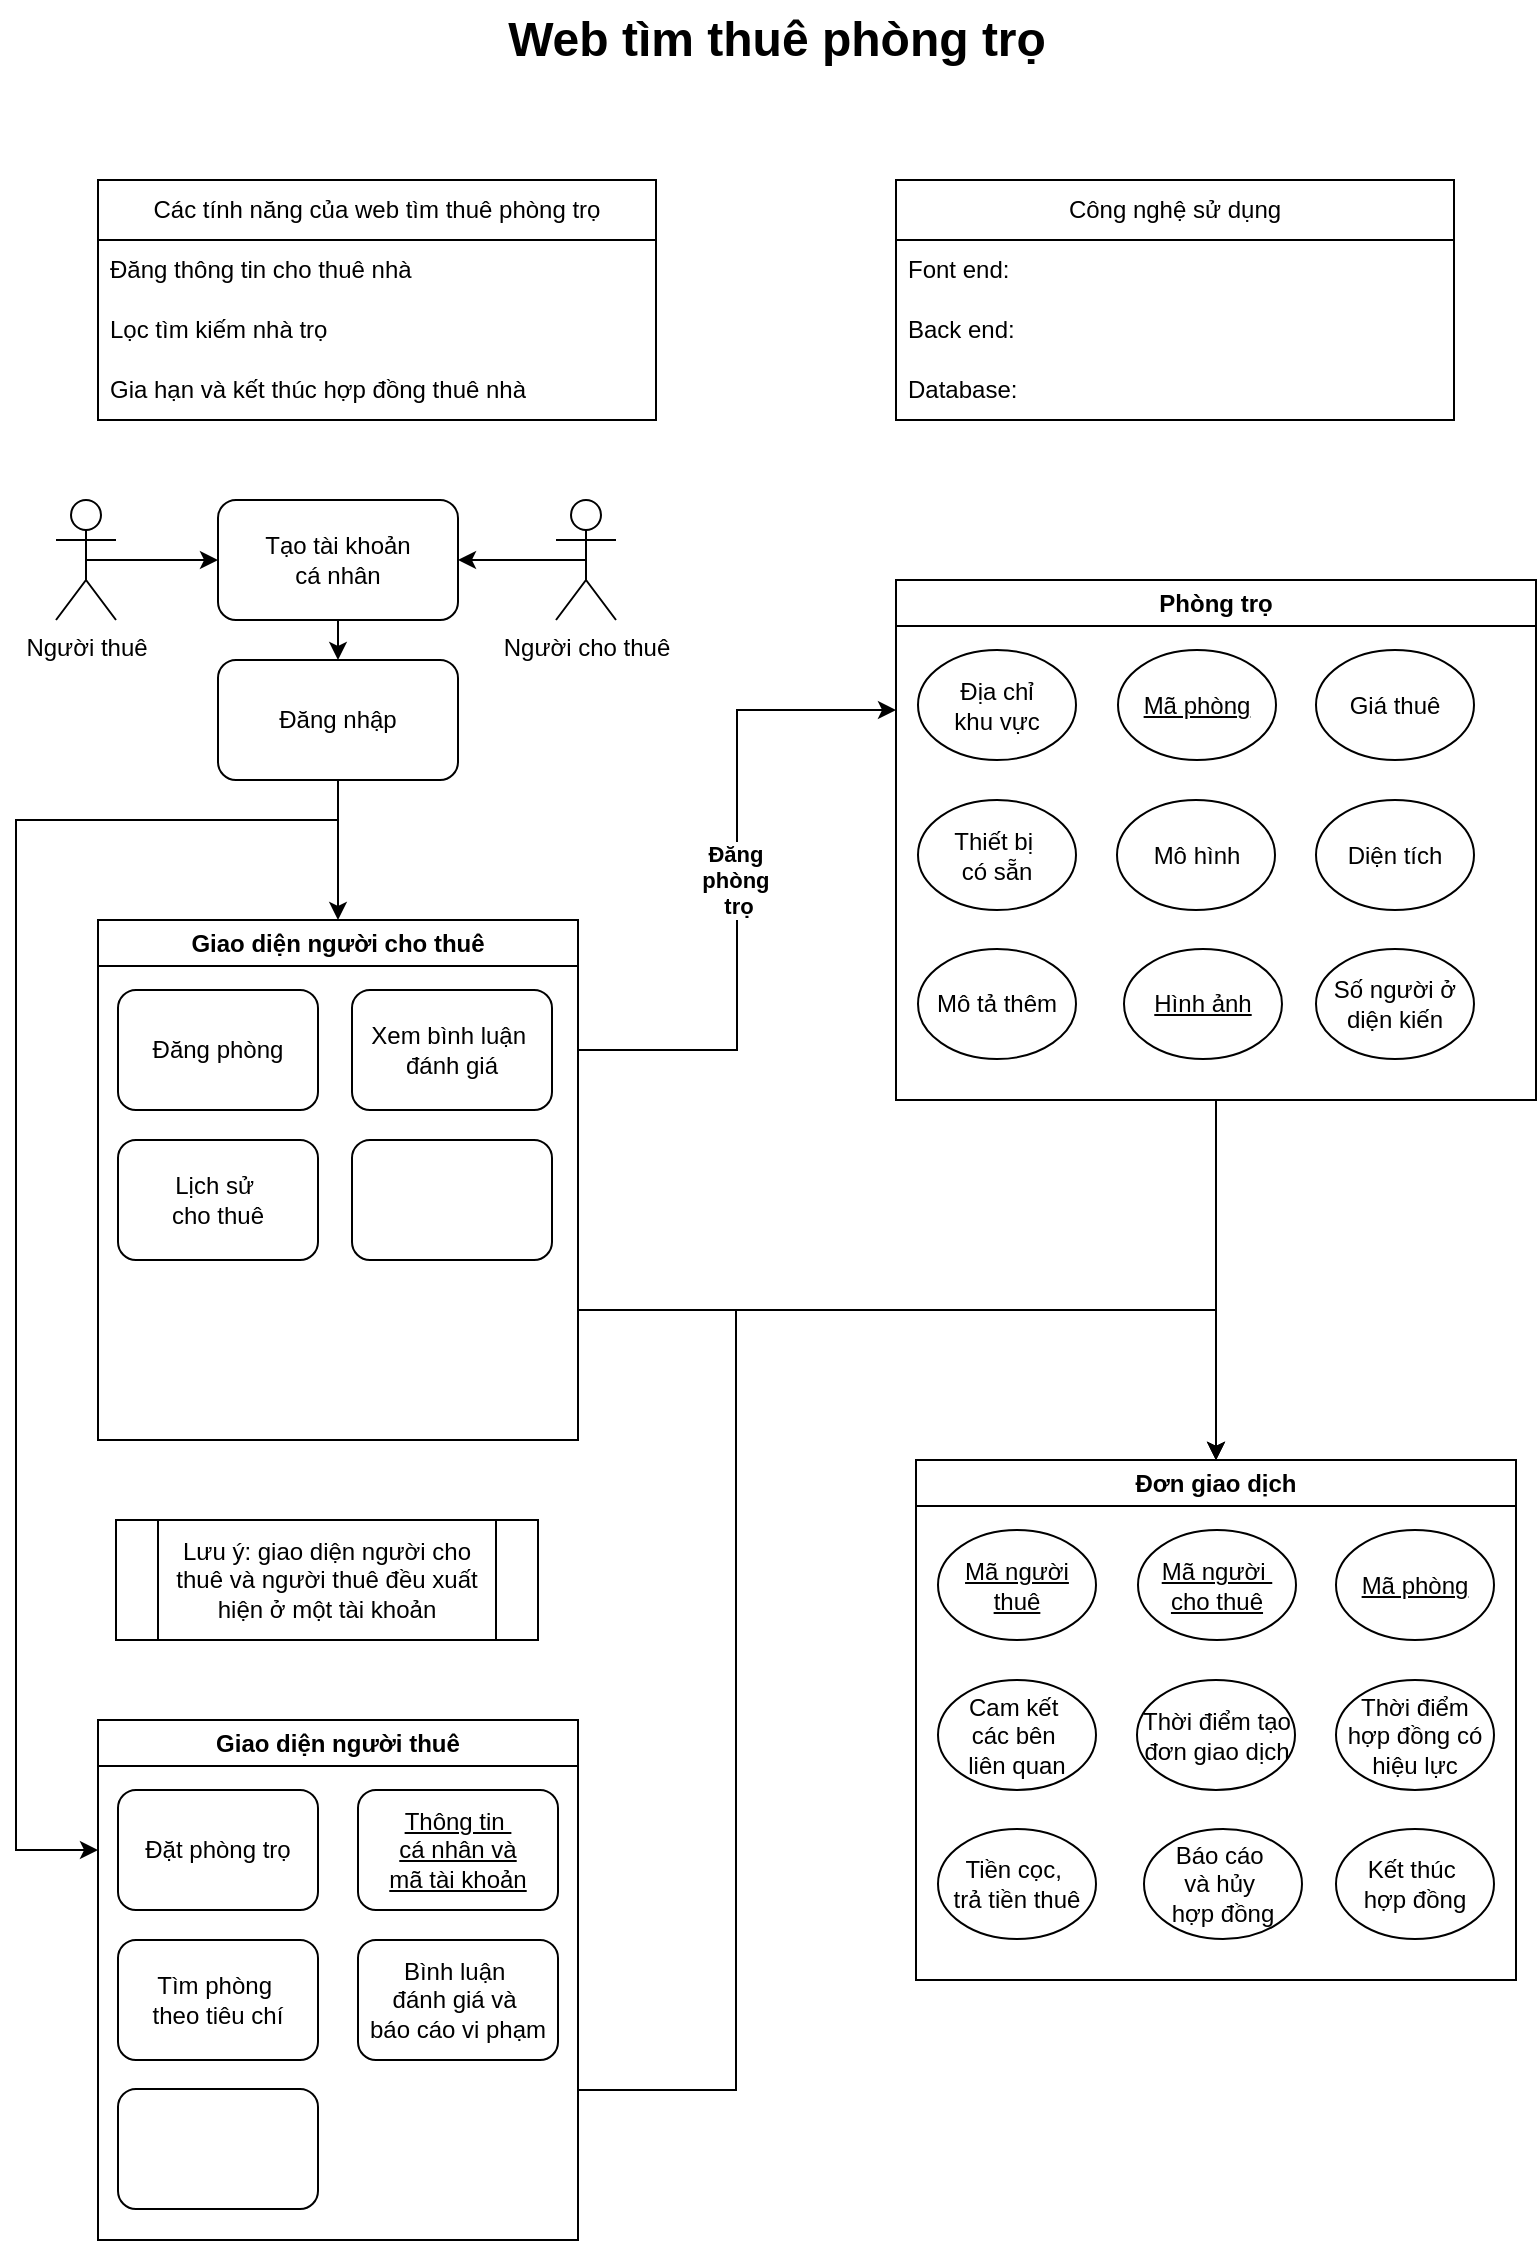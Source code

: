 <mxfile version="24.6.3" type="device">
  <diagram id="C5RBs43oDa-KdzZeNtuy" name="Page-1">
    <mxGraphModel dx="1221" dy="759" grid="1" gridSize="10" guides="1" tooltips="1" connect="1" arrows="1" fold="1" page="1" pageScale="1" pageWidth="827" pageHeight="1169" math="0" shadow="0">
      <root>
        <mxCell id="WIyWlLk6GJQsqaUBKTNV-0" />
        <mxCell id="WIyWlLk6GJQsqaUBKTNV-1" parent="WIyWlLk6GJQsqaUBKTNV-0" />
        <mxCell id="7uBWCVjgEPYc2OaV9h_d-5" style="edgeStyle=orthogonalEdgeStyle;rounded=0;orthogonalLoop=1;jettySize=auto;html=1;exitX=0.5;exitY=0.5;exitDx=0;exitDy=0;exitPerimeter=0;entryX=0;entryY=0.5;entryDx=0;entryDy=0;" edge="1" parent="WIyWlLk6GJQsqaUBKTNV-1" source="7uBWCVjgEPYc2OaV9h_d-0" target="7uBWCVjgEPYc2OaV9h_d-47">
          <mxGeometry relative="1" as="geometry">
            <Array as="points">
              <mxPoint x="100" y="310" />
              <mxPoint x="100" y="310" />
            </Array>
          </mxGeometry>
        </mxCell>
        <mxCell id="7uBWCVjgEPYc2OaV9h_d-0" value="Người thuê" style="shape=umlActor;verticalLabelPosition=bottom;verticalAlign=top;html=1;outlineConnect=0;" vertex="1" parent="WIyWlLk6GJQsqaUBKTNV-1">
          <mxGeometry x="60" y="280" width="30" height="60" as="geometry" />
        </mxCell>
        <mxCell id="7uBWCVjgEPYc2OaV9h_d-6" style="edgeStyle=orthogonalEdgeStyle;rounded=0;orthogonalLoop=1;jettySize=auto;html=1;exitX=0.5;exitY=0.5;exitDx=0;exitDy=0;exitPerimeter=0;entryX=1;entryY=0.5;entryDx=0;entryDy=0;" edge="1" parent="WIyWlLk6GJQsqaUBKTNV-1" source="7uBWCVjgEPYc2OaV9h_d-3" target="7uBWCVjgEPYc2OaV9h_d-47">
          <mxGeometry relative="1" as="geometry">
            <mxPoint x="600" y="310" as="targetPoint" />
            <Array as="points" />
          </mxGeometry>
        </mxCell>
        <mxCell id="7uBWCVjgEPYc2OaV9h_d-3" value="Người cho thuê" style="shape=umlActor;verticalLabelPosition=bottom;verticalAlign=top;html=1;outlineConnect=0;" vertex="1" parent="WIyWlLk6GJQsqaUBKTNV-1">
          <mxGeometry x="310" y="280" width="30" height="60" as="geometry" />
        </mxCell>
        <mxCell id="7uBWCVjgEPYc2OaV9h_d-92" style="edgeStyle=orthogonalEdgeStyle;rounded=0;orthogonalLoop=1;jettySize=auto;html=1;exitX=0.5;exitY=1;exitDx=0;exitDy=0;entryX=0.5;entryY=0;entryDx=0;entryDy=0;" edge="1" parent="WIyWlLk6GJQsqaUBKTNV-1" source="7uBWCVjgEPYc2OaV9h_d-7" target="7uBWCVjgEPYc2OaV9h_d-17">
          <mxGeometry relative="1" as="geometry" />
        </mxCell>
        <mxCell id="7uBWCVjgEPYc2OaV9h_d-93" style="edgeStyle=orthogonalEdgeStyle;rounded=0;orthogonalLoop=1;jettySize=auto;html=1;exitX=0.5;exitY=1;exitDx=0;exitDy=0;entryX=0;entryY=0.25;entryDx=0;entryDy=0;" edge="1" parent="WIyWlLk6GJQsqaUBKTNV-1" source="7uBWCVjgEPYc2OaV9h_d-7" target="7uBWCVjgEPYc2OaV9h_d-16">
          <mxGeometry relative="1" as="geometry">
            <Array as="points">
              <mxPoint x="201" y="440" />
              <mxPoint x="40" y="440" />
              <mxPoint x="40" y="955" />
            </Array>
          </mxGeometry>
        </mxCell>
        <mxCell id="7uBWCVjgEPYc2OaV9h_d-7" value="Đăng nhập" style="rounded=1;whiteSpace=wrap;html=1;" vertex="1" parent="WIyWlLk6GJQsqaUBKTNV-1">
          <mxGeometry x="141" y="360" width="120" height="60" as="geometry" />
        </mxCell>
        <mxCell id="7uBWCVjgEPYc2OaV9h_d-90" style="edgeStyle=orthogonalEdgeStyle;rounded=0;orthogonalLoop=1;jettySize=auto;html=1;exitX=1;exitY=0.75;exitDx=0;exitDy=0;entryX=0.5;entryY=0;entryDx=0;entryDy=0;" edge="1" parent="WIyWlLk6GJQsqaUBKTNV-1" source="7uBWCVjgEPYc2OaV9h_d-17" target="7uBWCVjgEPYc2OaV9h_d-58">
          <mxGeometry relative="1" as="geometry" />
        </mxCell>
        <mxCell id="7uBWCVjgEPYc2OaV9h_d-94" value="&lt;b&gt;Đăng&amp;nbsp;&lt;/b&gt;&lt;div&gt;&lt;b&gt;phòng&amp;nbsp;&lt;/b&gt;&lt;/div&gt;&lt;div&gt;&lt;b&gt;trọ&lt;/b&gt;&lt;/div&gt;" style="edgeStyle=orthogonalEdgeStyle;rounded=0;orthogonalLoop=1;jettySize=auto;html=1;exitX=1;exitY=0.25;exitDx=0;exitDy=0;entryX=0;entryY=0.25;entryDx=0;entryDy=0;" edge="1" parent="WIyWlLk6GJQsqaUBKTNV-1" source="7uBWCVjgEPYc2OaV9h_d-17" target="7uBWCVjgEPYc2OaV9h_d-23">
          <mxGeometry relative="1" as="geometry" />
        </mxCell>
        <mxCell id="7uBWCVjgEPYc2OaV9h_d-17" value="Giao diện người cho thuê" style="swimlane;whiteSpace=wrap;html=1;" vertex="1" parent="WIyWlLk6GJQsqaUBKTNV-1">
          <mxGeometry x="81" y="490" width="240" height="260" as="geometry">
            <mxRectangle x="600" y="545" width="180" height="30" as="alternateBounds" />
          </mxGeometry>
        </mxCell>
        <mxCell id="7uBWCVjgEPYc2OaV9h_d-41" value="Đăng phòng" style="rounded=1;whiteSpace=wrap;html=1;" vertex="1" parent="7uBWCVjgEPYc2OaV9h_d-17">
          <mxGeometry x="10" y="35" width="100" height="60" as="geometry" />
        </mxCell>
        <mxCell id="7uBWCVjgEPYc2OaV9h_d-42" value="Xem bình luận&amp;nbsp;&lt;div&gt;đánh giá&lt;/div&gt;" style="rounded=1;whiteSpace=wrap;html=1;" vertex="1" parent="7uBWCVjgEPYc2OaV9h_d-17">
          <mxGeometry x="127" y="35" width="100" height="60" as="geometry" />
        </mxCell>
        <mxCell id="7uBWCVjgEPYc2OaV9h_d-43" value="Lịch sử&amp;nbsp;&lt;div&gt;cho thuê&lt;/div&gt;" style="rounded=1;whiteSpace=wrap;html=1;" vertex="1" parent="7uBWCVjgEPYc2OaV9h_d-17">
          <mxGeometry x="10" y="110" width="100" height="60" as="geometry" />
        </mxCell>
        <mxCell id="7uBWCVjgEPYc2OaV9h_d-45" value="" style="rounded=1;whiteSpace=wrap;html=1;" vertex="1" parent="7uBWCVjgEPYc2OaV9h_d-17">
          <mxGeometry x="127" y="110" width="100" height="60" as="geometry" />
        </mxCell>
        <mxCell id="7uBWCVjgEPYc2OaV9h_d-85" style="edgeStyle=orthogonalEdgeStyle;rounded=0;orthogonalLoop=1;jettySize=auto;html=1;exitX=0.5;exitY=1;exitDx=0;exitDy=0;entryX=0.5;entryY=0;entryDx=0;entryDy=0;" edge="1" parent="WIyWlLk6GJQsqaUBKTNV-1" source="7uBWCVjgEPYc2OaV9h_d-23" target="7uBWCVjgEPYc2OaV9h_d-58">
          <mxGeometry relative="1" as="geometry" />
        </mxCell>
        <mxCell id="7uBWCVjgEPYc2OaV9h_d-23" value="Phòng trọ" style="swimlane;whiteSpace=wrap;html=1;" vertex="1" parent="WIyWlLk6GJQsqaUBKTNV-1">
          <mxGeometry x="480" y="320" width="320" height="260" as="geometry">
            <mxRectangle x="270" y="380" width="150" height="30" as="alternateBounds" />
          </mxGeometry>
        </mxCell>
        <mxCell id="7uBWCVjgEPYc2OaV9h_d-27" value="Địa chỉ&lt;div&gt;khu vực&lt;/div&gt;" style="ellipse;whiteSpace=wrap;html=1;" vertex="1" parent="7uBWCVjgEPYc2OaV9h_d-23">
          <mxGeometry x="11" y="35" width="79" height="55" as="geometry" />
        </mxCell>
        <mxCell id="7uBWCVjgEPYc2OaV9h_d-28" value="&lt;span style=&quot;text-decoration-line: underline;&quot;&gt;Mã phòng&lt;/span&gt;" style="ellipse;whiteSpace=wrap;html=1;" vertex="1" parent="7uBWCVjgEPYc2OaV9h_d-23">
          <mxGeometry x="111" y="35" width="79" height="55" as="geometry" />
        </mxCell>
        <mxCell id="7uBWCVjgEPYc2OaV9h_d-29" value="Thiết bị&amp;nbsp;&lt;div&gt;có sẵn&lt;/div&gt;" style="ellipse;whiteSpace=wrap;html=1;" vertex="1" parent="7uBWCVjgEPYc2OaV9h_d-23">
          <mxGeometry x="11" y="110" width="79" height="55" as="geometry" />
        </mxCell>
        <mxCell id="7uBWCVjgEPYc2OaV9h_d-30" value="Mô hình" style="ellipse;whiteSpace=wrap;html=1;" vertex="1" parent="7uBWCVjgEPYc2OaV9h_d-23">
          <mxGeometry x="110.5" y="110" width="79" height="55" as="geometry" />
        </mxCell>
        <mxCell id="7uBWCVjgEPYc2OaV9h_d-31" value="Giá thuê" style="ellipse;whiteSpace=wrap;html=1;" vertex="1" parent="7uBWCVjgEPYc2OaV9h_d-23">
          <mxGeometry x="210" y="35" width="79" height="55" as="geometry" />
        </mxCell>
        <mxCell id="7uBWCVjgEPYc2OaV9h_d-32" value="Diện tích" style="ellipse;whiteSpace=wrap;html=1;" vertex="1" parent="7uBWCVjgEPYc2OaV9h_d-23">
          <mxGeometry x="210" y="110" width="79" height="55" as="geometry" />
        </mxCell>
        <mxCell id="7uBWCVjgEPYc2OaV9h_d-33" value="Hình ảnh" style="ellipse;whiteSpace=wrap;html=1;fontStyle=4;strokeWidth=1;" vertex="1" parent="7uBWCVjgEPYc2OaV9h_d-23">
          <mxGeometry x="114" y="184.5" width="79" height="55" as="geometry" />
        </mxCell>
        <mxCell id="7uBWCVjgEPYc2OaV9h_d-34" value="Mô tả thêm" style="ellipse;whiteSpace=wrap;html=1;" vertex="1" parent="7uBWCVjgEPYc2OaV9h_d-23">
          <mxGeometry x="11" y="184.5" width="79" height="55" as="geometry" />
        </mxCell>
        <mxCell id="7uBWCVjgEPYc2OaV9h_d-35" value="Số người ở diện kiến" style="ellipse;whiteSpace=wrap;html=1;" vertex="1" parent="7uBWCVjgEPYc2OaV9h_d-23">
          <mxGeometry x="210" y="184.5" width="79" height="55" as="geometry" />
        </mxCell>
        <mxCell id="7uBWCVjgEPYc2OaV9h_d-55" style="edgeStyle=orthogonalEdgeStyle;rounded=0;orthogonalLoop=1;jettySize=auto;html=1;exitX=0.5;exitY=1;exitDx=0;exitDy=0;entryX=0.5;entryY=0;entryDx=0;entryDy=0;" edge="1" parent="WIyWlLk6GJQsqaUBKTNV-1" source="7uBWCVjgEPYc2OaV9h_d-47" target="7uBWCVjgEPYc2OaV9h_d-7">
          <mxGeometry relative="1" as="geometry" />
        </mxCell>
        <mxCell id="7uBWCVjgEPYc2OaV9h_d-47" value="Tạo tài khoản&lt;div&gt;cá nhân&lt;/div&gt;" style="rounded=1;whiteSpace=wrap;html=1;" vertex="1" parent="WIyWlLk6GJQsqaUBKTNV-1">
          <mxGeometry x="141" y="280" width="120" height="60" as="geometry" />
        </mxCell>
        <mxCell id="7uBWCVjgEPYc2OaV9h_d-50" value="Các tính năng của web tìm thuê phòng trọ" style="swimlane;fontStyle=0;childLayout=stackLayout;horizontal=1;startSize=30;horizontalStack=0;resizeParent=1;resizeParentMax=0;resizeLast=0;collapsible=1;marginBottom=0;whiteSpace=wrap;html=1;" vertex="1" parent="WIyWlLk6GJQsqaUBKTNV-1">
          <mxGeometry x="81" y="120" width="279" height="120" as="geometry">
            <mxRectangle x="280" y="40" width="260" height="30" as="alternateBounds" />
          </mxGeometry>
        </mxCell>
        <mxCell id="7uBWCVjgEPYc2OaV9h_d-51" value="Đăng thông tin cho thuê nhà" style="text;strokeColor=none;fillColor=none;align=left;verticalAlign=middle;spacingLeft=4;spacingRight=4;overflow=hidden;points=[[0,0.5],[1,0.5]];portConstraint=eastwest;rotatable=0;whiteSpace=wrap;html=1;" vertex="1" parent="7uBWCVjgEPYc2OaV9h_d-50">
          <mxGeometry y="30" width="279" height="30" as="geometry" />
        </mxCell>
        <mxCell id="7uBWCVjgEPYc2OaV9h_d-52" value="Lọc tìm kiếm nhà trọ&amp;nbsp;" style="text;strokeColor=none;fillColor=none;align=left;verticalAlign=middle;spacingLeft=4;spacingRight=4;overflow=hidden;points=[[0,0.5],[1,0.5]];portConstraint=eastwest;rotatable=0;whiteSpace=wrap;html=1;" vertex="1" parent="7uBWCVjgEPYc2OaV9h_d-50">
          <mxGeometry y="60" width="279" height="30" as="geometry" />
        </mxCell>
        <mxCell id="7uBWCVjgEPYc2OaV9h_d-53" value="Gia hạn và kết thúc hợp đồng thuê nhà" style="text;strokeColor=none;fillColor=none;align=left;verticalAlign=middle;spacingLeft=4;spacingRight=4;overflow=hidden;points=[[0,0.5],[1,0.5]];portConstraint=eastwest;rotatable=0;whiteSpace=wrap;html=1;" vertex="1" parent="7uBWCVjgEPYc2OaV9h_d-50">
          <mxGeometry y="90" width="279" height="30" as="geometry" />
        </mxCell>
        <mxCell id="7uBWCVjgEPYc2OaV9h_d-58" value="Đơn giao dịch" style="swimlane;whiteSpace=wrap;html=1;" vertex="1" parent="WIyWlLk6GJQsqaUBKTNV-1">
          <mxGeometry x="490" y="760" width="300" height="260" as="geometry">
            <mxRectangle x="270" y="770" width="150" height="30" as="alternateBounds" />
          </mxGeometry>
        </mxCell>
        <mxCell id="7uBWCVjgEPYc2OaV9h_d-59" value="Mã người thuê" style="ellipse;whiteSpace=wrap;html=1;fontStyle=4" vertex="1" parent="7uBWCVjgEPYc2OaV9h_d-58">
          <mxGeometry x="11" y="35" width="79" height="55" as="geometry" />
        </mxCell>
        <mxCell id="7uBWCVjgEPYc2OaV9h_d-60" value="Mã người&amp;nbsp;&lt;div&gt;cho thuê&lt;/div&gt;" style="ellipse;whiteSpace=wrap;html=1;fontStyle=4" vertex="1" parent="7uBWCVjgEPYc2OaV9h_d-58">
          <mxGeometry x="111" y="35" width="79" height="55" as="geometry" />
        </mxCell>
        <mxCell id="7uBWCVjgEPYc2OaV9h_d-61" value="Cam kết&amp;nbsp;&lt;div&gt;các bên&amp;nbsp;&lt;/div&gt;&lt;div&gt;liên quan&lt;/div&gt;" style="ellipse;whiteSpace=wrap;html=1;" vertex="1" parent="7uBWCVjgEPYc2OaV9h_d-58">
          <mxGeometry x="11" y="110" width="79" height="55" as="geometry" />
        </mxCell>
        <mxCell id="7uBWCVjgEPYc2OaV9h_d-62" value="Thời điểm tạo đơn giao dịch" style="ellipse;whiteSpace=wrap;html=1;" vertex="1" parent="7uBWCVjgEPYc2OaV9h_d-58">
          <mxGeometry x="110.5" y="110" width="79" height="55" as="geometry" />
        </mxCell>
        <mxCell id="7uBWCVjgEPYc2OaV9h_d-63" value="Mã phòng" style="ellipse;whiteSpace=wrap;html=1;fontStyle=4" vertex="1" parent="7uBWCVjgEPYc2OaV9h_d-58">
          <mxGeometry x="210" y="35" width="79" height="55" as="geometry" />
        </mxCell>
        <mxCell id="7uBWCVjgEPYc2OaV9h_d-64" value="Thời điểm hợp đồng có hiệu lực" style="ellipse;whiteSpace=wrap;html=1;" vertex="1" parent="7uBWCVjgEPYc2OaV9h_d-58">
          <mxGeometry x="210" y="110" width="79" height="55" as="geometry" />
        </mxCell>
        <mxCell id="7uBWCVjgEPYc2OaV9h_d-65" value="Báo cáo&amp;nbsp;&lt;div&gt;và hủy&amp;nbsp;&lt;/div&gt;&lt;div&gt;hợp đồng&lt;/div&gt;" style="ellipse;whiteSpace=wrap;html=1;fontStyle=0;strokeWidth=1;" vertex="1" parent="7uBWCVjgEPYc2OaV9h_d-58">
          <mxGeometry x="114" y="184.5" width="79" height="55" as="geometry" />
        </mxCell>
        <mxCell id="7uBWCVjgEPYc2OaV9h_d-66" value="Tiền cọc,&amp;nbsp;&lt;div&gt;trả&amp;nbsp;&lt;span style=&quot;background-color: initial;&quot;&gt;tiền thuê&lt;/span&gt;&lt;/div&gt;" style="ellipse;whiteSpace=wrap;html=1;" vertex="1" parent="7uBWCVjgEPYc2OaV9h_d-58">
          <mxGeometry x="11" y="184.5" width="79" height="55" as="geometry" />
        </mxCell>
        <mxCell id="7uBWCVjgEPYc2OaV9h_d-67" value="Kết thúc&amp;nbsp;&lt;div&gt;hợp đồng&lt;/div&gt;" style="ellipse;whiteSpace=wrap;html=1;" vertex="1" parent="7uBWCVjgEPYc2OaV9h_d-58">
          <mxGeometry x="210" y="184.5" width="79" height="55" as="geometry" />
        </mxCell>
        <mxCell id="7uBWCVjgEPYc2OaV9h_d-73" value="Lưu ý: giao diện người cho thuê và người thuê đều xuất hiện ở một tài khoản" style="shape=process;whiteSpace=wrap;html=1;backgroundOutline=1;" vertex="1" parent="WIyWlLk6GJQsqaUBKTNV-1">
          <mxGeometry x="90" y="790" width="211" height="60" as="geometry" />
        </mxCell>
        <mxCell id="7uBWCVjgEPYc2OaV9h_d-80" value="Công nghệ sử dụng" style="swimlane;fontStyle=0;childLayout=stackLayout;horizontal=1;startSize=30;horizontalStack=0;resizeParent=1;resizeParentMax=0;resizeLast=0;collapsible=1;marginBottom=0;whiteSpace=wrap;html=1;" vertex="1" parent="WIyWlLk6GJQsqaUBKTNV-1">
          <mxGeometry x="480" y="120" width="279" height="120" as="geometry" />
        </mxCell>
        <mxCell id="7uBWCVjgEPYc2OaV9h_d-81" value="Font end:&amp;nbsp;" style="text;strokeColor=none;fillColor=none;align=left;verticalAlign=middle;spacingLeft=4;spacingRight=4;overflow=hidden;points=[[0,0.5],[1,0.5]];portConstraint=eastwest;rotatable=0;whiteSpace=wrap;html=1;" vertex="1" parent="7uBWCVjgEPYc2OaV9h_d-80">
          <mxGeometry y="30" width="279" height="30" as="geometry" />
        </mxCell>
        <mxCell id="7uBWCVjgEPYc2OaV9h_d-82" value="Back end:" style="text;strokeColor=none;fillColor=none;align=left;verticalAlign=middle;spacingLeft=4;spacingRight=4;overflow=hidden;points=[[0,0.5],[1,0.5]];portConstraint=eastwest;rotatable=0;whiteSpace=wrap;html=1;" vertex="1" parent="7uBWCVjgEPYc2OaV9h_d-80">
          <mxGeometry y="60" width="279" height="30" as="geometry" />
        </mxCell>
        <mxCell id="7uBWCVjgEPYc2OaV9h_d-83" value="Database:&amp;nbsp;" style="text;strokeColor=none;fillColor=none;align=left;verticalAlign=middle;spacingLeft=4;spacingRight=4;overflow=hidden;points=[[0,0.5],[1,0.5]];portConstraint=eastwest;rotatable=0;whiteSpace=wrap;html=1;" vertex="1" parent="7uBWCVjgEPYc2OaV9h_d-80">
          <mxGeometry y="90" width="279" height="30" as="geometry" />
        </mxCell>
        <mxCell id="7uBWCVjgEPYc2OaV9h_d-84" value="Web tìm thuê phòng trọ" style="text;strokeColor=none;fillColor=none;html=1;fontSize=24;fontStyle=1;verticalAlign=middle;align=center;" vertex="1" parent="WIyWlLk6GJQsqaUBKTNV-1">
          <mxGeometry x="370" y="30" width="100" height="40" as="geometry" />
        </mxCell>
        <mxCell id="7uBWCVjgEPYc2OaV9h_d-91" style="edgeStyle=orthogonalEdgeStyle;rounded=0;orthogonalLoop=1;jettySize=auto;html=1;exitX=1;exitY=0.75;exitDx=0;exitDy=0;entryX=0.5;entryY=0;entryDx=0;entryDy=0;" edge="1" parent="WIyWlLk6GJQsqaUBKTNV-1" target="7uBWCVjgEPYc2OaV9h_d-58">
          <mxGeometry relative="1" as="geometry">
            <mxPoint x="321" y="1080" as="sourcePoint" />
            <mxPoint x="640" y="755" as="targetPoint" />
            <Array as="points">
              <mxPoint x="321" y="1075" />
              <mxPoint x="400" y="1075" />
              <mxPoint x="400" y="685" />
              <mxPoint x="640" y="685" />
            </Array>
          </mxGeometry>
        </mxCell>
        <mxCell id="7uBWCVjgEPYc2OaV9h_d-16" value="Giao diện người thuê" style="swimlane;whiteSpace=wrap;html=1;" vertex="1" parent="WIyWlLk6GJQsqaUBKTNV-1">
          <mxGeometry x="81" y="890" width="240" height="260" as="geometry">
            <mxRectangle y="545" width="150" height="30" as="alternateBounds" />
          </mxGeometry>
        </mxCell>
        <mxCell id="7uBWCVjgEPYc2OaV9h_d-20" value="Đặt phòng trọ" style="rounded=1;whiteSpace=wrap;html=1;" vertex="1" parent="7uBWCVjgEPYc2OaV9h_d-16">
          <mxGeometry x="10" y="35" width="100" height="60" as="geometry" />
        </mxCell>
        <mxCell id="7uBWCVjgEPYc2OaV9h_d-39" value="&lt;u&gt;Thông tin&amp;nbsp;&lt;br&gt;&lt;/u&gt;&lt;div&gt;&lt;u&gt;&lt;span style=&quot;color: rgba(0, 0, 0, 0); font-family: monospace; font-size: 0px; text-align: start; text-wrap: nowrap; background-color: initial;&quot;&gt;%3CmxGraphModel%3E%3Croot%3E%3CmxCell%20id%3D%220%22%2F%3E%3CmxCell%20id%3D%221%22%20parent%3D%220%22%2F%3E%3CmxCell%20id%3D%222%22%20value%3D%22L%E1%BB%8Bch%20s%E1%BB%AD%26amp%3Bnbsp%3B%26lt%3Bdiv%26gt%3Bmua%20b%C3%A1n%26lt%3B%2Fdiv%26gt%3B%22%20style%3D%22rounded%3D1%3BwhiteSpace%3Dwrap%3Bhtml%3D1%3B%22%20vertex%3D%221%22%20parent%3D%221%22%3E%3CmxGeometry%20x%3D%2214%22%20y%3D%22510%22%20width%3D%22100%22%20height%3D%2260%22%20as%3D%22geometry%22%2F%3E%3C%2FmxCell%3E%3C%2Froot%3E%3C%2FmxGraphModel%3E&lt;/span&gt;cá nhân và&lt;/u&gt;&lt;/div&gt;&lt;div&gt;&lt;u&gt;mã tài khoản&lt;/u&gt;&lt;/div&gt;" style="rounded=1;whiteSpace=wrap;html=1;" vertex="1" parent="7uBWCVjgEPYc2OaV9h_d-16">
          <mxGeometry x="130" y="35" width="100" height="60" as="geometry" />
        </mxCell>
        <mxCell id="7uBWCVjgEPYc2OaV9h_d-40" value="Tìm phòng&amp;nbsp;&lt;div&gt;theo tiêu chí&lt;/div&gt;" style="rounded=1;whiteSpace=wrap;html=1;" vertex="1" parent="7uBWCVjgEPYc2OaV9h_d-16">
          <mxGeometry x="10" y="110" width="100" height="60" as="geometry" />
        </mxCell>
        <mxCell id="7uBWCVjgEPYc2OaV9h_d-44" value="Bình luận&amp;nbsp;&lt;div&gt;đánh giá và&amp;nbsp;&lt;/div&gt;&lt;div&gt;báo cáo vi phạm&lt;/div&gt;" style="rounded=1;whiteSpace=wrap;html=1;" vertex="1" parent="7uBWCVjgEPYc2OaV9h_d-16">
          <mxGeometry x="130" y="110" width="100" height="60" as="geometry" />
        </mxCell>
        <mxCell id="7uBWCVjgEPYc2OaV9h_d-46" value="" style="rounded=1;whiteSpace=wrap;html=1;" vertex="1" parent="7uBWCVjgEPYc2OaV9h_d-16">
          <mxGeometry x="10" y="184.5" width="100" height="60" as="geometry" />
        </mxCell>
      </root>
    </mxGraphModel>
  </diagram>
</mxfile>
